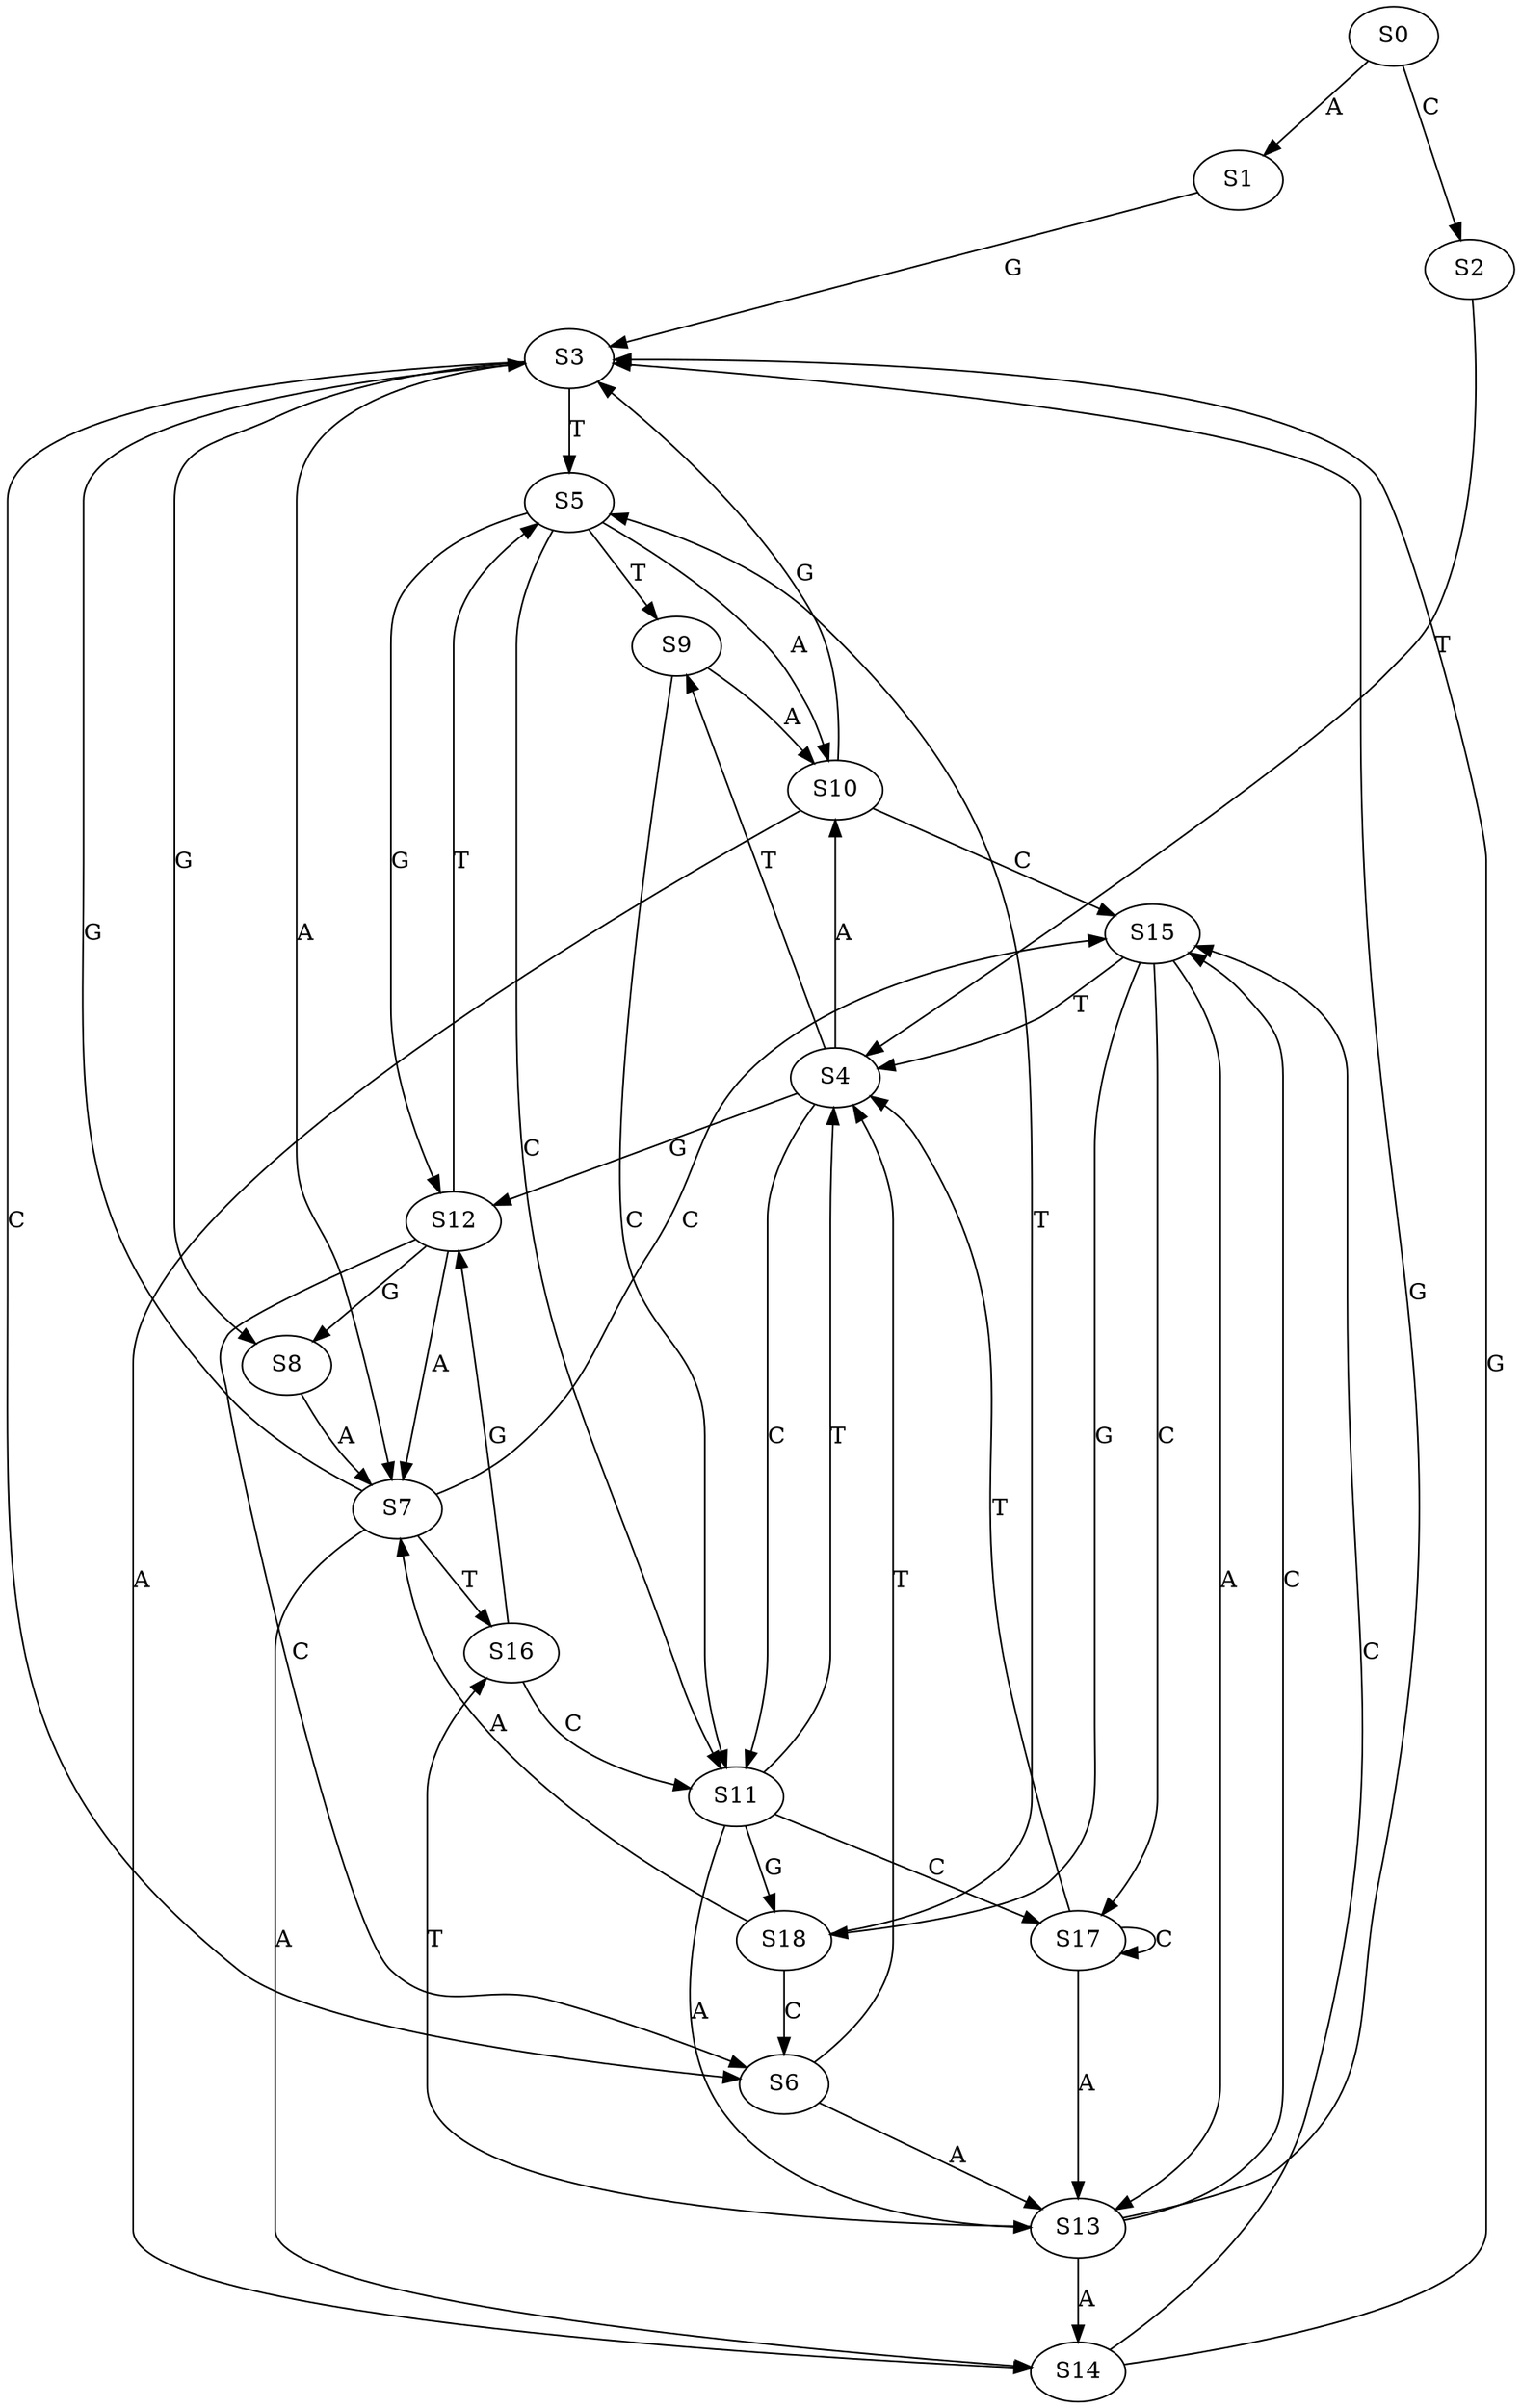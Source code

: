 strict digraph  {
	S0 -> S1 [ label = A ];
	S0 -> S2 [ label = C ];
	S1 -> S3 [ label = G ];
	S2 -> S4 [ label = T ];
	S3 -> S5 [ label = T ];
	S3 -> S6 [ label = C ];
	S3 -> S7 [ label = A ];
	S3 -> S8 [ label = G ];
	S4 -> S9 [ label = T ];
	S4 -> S10 [ label = A ];
	S4 -> S11 [ label = C ];
	S4 -> S12 [ label = G ];
	S5 -> S11 [ label = C ];
	S5 -> S9 [ label = T ];
	S5 -> S12 [ label = G ];
	S5 -> S10 [ label = A ];
	S6 -> S13 [ label = A ];
	S6 -> S4 [ label = T ];
	S7 -> S14 [ label = A ];
	S7 -> S15 [ label = C ];
	S7 -> S16 [ label = T ];
	S7 -> S3 [ label = G ];
	S8 -> S7 [ label = A ];
	S9 -> S10 [ label = A ];
	S9 -> S11 [ label = C ];
	S10 -> S3 [ label = G ];
	S10 -> S15 [ label = C ];
	S10 -> S14 [ label = A ];
	S11 -> S13 [ label = A ];
	S11 -> S17 [ label = C ];
	S11 -> S18 [ label = G ];
	S11 -> S4 [ label = T ];
	S12 -> S6 [ label = C ];
	S12 -> S7 [ label = A ];
	S12 -> S8 [ label = G ];
	S12 -> S5 [ label = T ];
	S13 -> S3 [ label = G ];
	S13 -> S16 [ label = T ];
	S13 -> S14 [ label = A ];
	S13 -> S15 [ label = C ];
	S14 -> S3 [ label = G ];
	S14 -> S15 [ label = C ];
	S15 -> S17 [ label = C ];
	S15 -> S18 [ label = G ];
	S15 -> S13 [ label = A ];
	S15 -> S4 [ label = T ];
	S16 -> S12 [ label = G ];
	S16 -> S11 [ label = C ];
	S17 -> S13 [ label = A ];
	S17 -> S4 [ label = T ];
	S17 -> S17 [ label = C ];
	S18 -> S7 [ label = A ];
	S18 -> S6 [ label = C ];
	S18 -> S5 [ label = T ];
}
